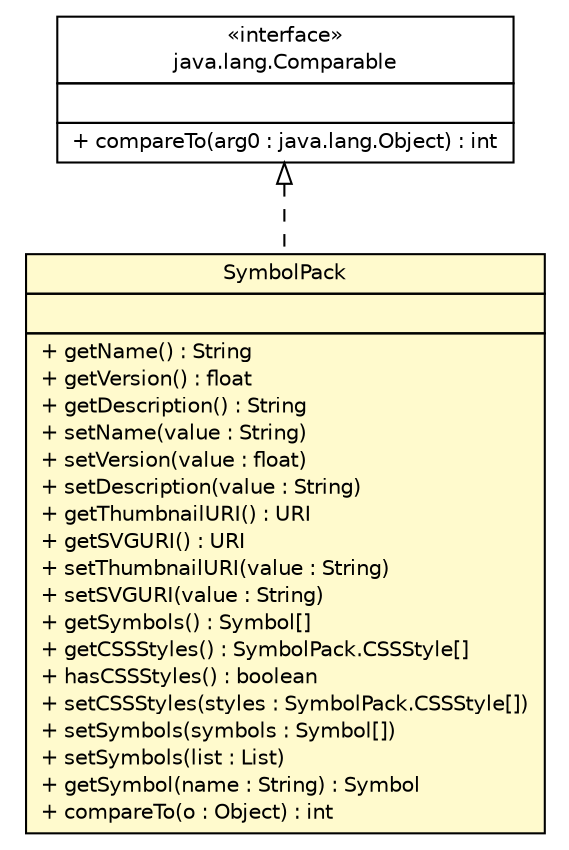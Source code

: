 #!/usr/local/bin/dot
#
# Class diagram 
# Generated by UMLGraph version 5.2 (http://www.umlgraph.org/)
#

digraph G {
	edge [fontname="Helvetica",fontsize=10,labelfontname="Helvetica",labelfontsize=10];
	node [fontname="Helvetica",fontsize=10,shape=plaintext];
	nodesep=0.25;
	ranksep=0.5;
	// dip.world.variant.data.SymbolPack
	c10230 [label=<<table title="dip.world.variant.data.SymbolPack" border="0" cellborder="1" cellspacing="0" cellpadding="2" port="p" bgcolor="lemonChiffon" href="./SymbolPack.html">
		<tr><td><table border="0" cellspacing="0" cellpadding="1">
<tr><td align="center" balign="center"> SymbolPack </td></tr>
		</table></td></tr>
		<tr><td><table border="0" cellspacing="0" cellpadding="1">
<tr><td align="left" balign="left">  </td></tr>
		</table></td></tr>
		<tr><td><table border="0" cellspacing="0" cellpadding="1">
<tr><td align="left" balign="left"> + getName() : String </td></tr>
<tr><td align="left" balign="left"> + getVersion() : float </td></tr>
<tr><td align="left" balign="left"> + getDescription() : String </td></tr>
<tr><td align="left" balign="left"> + setName(value : String) </td></tr>
<tr><td align="left" balign="left"> + setVersion(value : float) </td></tr>
<tr><td align="left" balign="left"> + setDescription(value : String) </td></tr>
<tr><td align="left" balign="left"> + getThumbnailURI() : URI </td></tr>
<tr><td align="left" balign="left"> + getSVGURI() : URI </td></tr>
<tr><td align="left" balign="left"> + setThumbnailURI(value : String) </td></tr>
<tr><td align="left" balign="left"> + setSVGURI(value : String) </td></tr>
<tr><td align="left" balign="left"> + getSymbols() : Symbol[] </td></tr>
<tr><td align="left" balign="left"> + getCSSStyles() : SymbolPack.CSSStyle[] </td></tr>
<tr><td align="left" balign="left"> + hasCSSStyles() : boolean </td></tr>
<tr><td align="left" balign="left"> + setCSSStyles(styles : SymbolPack.CSSStyle[]) </td></tr>
<tr><td align="left" balign="left"> + setSymbols(symbols : Symbol[]) </td></tr>
<tr><td align="left" balign="left"> + setSymbols(list : List) </td></tr>
<tr><td align="left" balign="left"> + getSymbol(name : String) : Symbol </td></tr>
<tr><td align="left" balign="left"> + compareTo(o : Object) : int </td></tr>
		</table></td></tr>
		</table>>, fontname="Helvetica", fontcolor="black", fontsize=10.0];
	//dip.world.variant.data.SymbolPack implements java.lang.Comparable
	c10247:p -> c10230:p [dir=back,arrowtail=empty,style=dashed];
	// java.lang.Comparable
	c10247 [label=<<table title="java.lang.Comparable" border="0" cellborder="1" cellspacing="0" cellpadding="2" port="p" href="http://java.sun.com/j2se/1.4.2/docs/api/java/lang/Comparable.html">
		<tr><td><table border="0" cellspacing="0" cellpadding="1">
<tr><td align="center" balign="center"> &#171;interface&#187; </td></tr>
<tr><td align="center" balign="center"> java.lang.Comparable </td></tr>
		</table></td></tr>
		<tr><td><table border="0" cellspacing="0" cellpadding="1">
<tr><td align="left" balign="left">  </td></tr>
		</table></td></tr>
		<tr><td><table border="0" cellspacing="0" cellpadding="1">
<tr><td align="left" balign="left"> + compareTo(arg0 : java.lang.Object) : int </td></tr>
		</table></td></tr>
		</table>>, fontname="Helvetica", fontcolor="black", fontsize=10.0];
}

